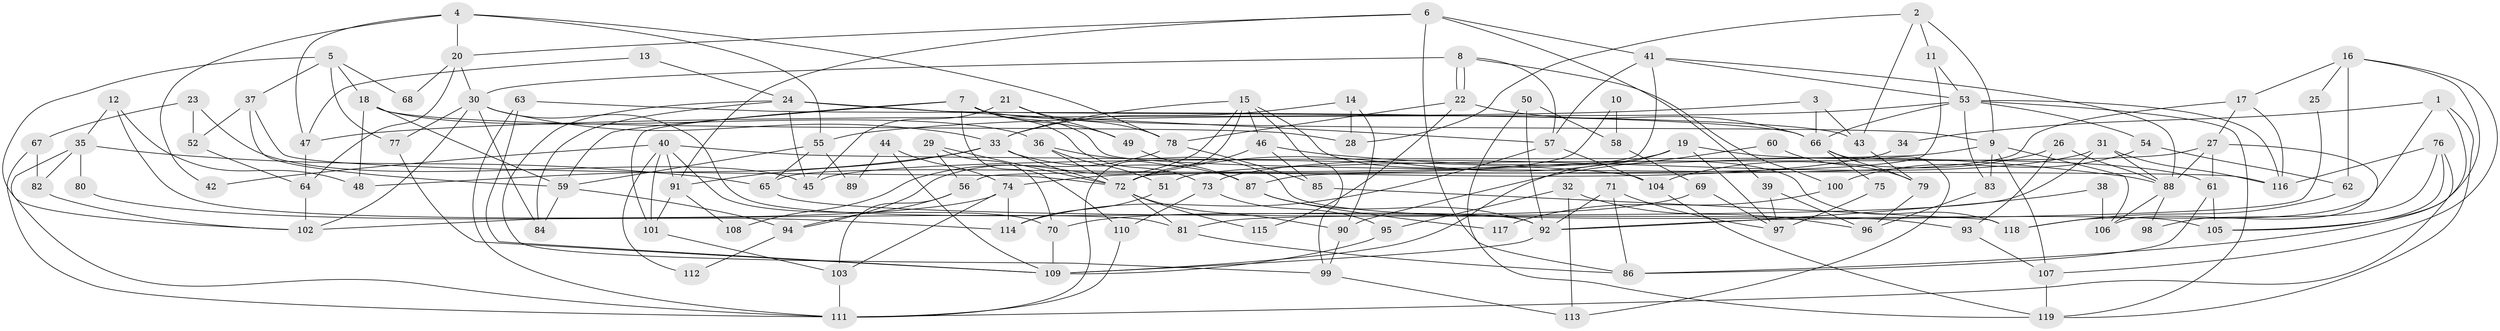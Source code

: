 // Generated by graph-tools (version 1.1) at 2025/50/03/09/25 03:50:13]
// undirected, 119 vertices, 238 edges
graph export_dot {
graph [start="1"]
  node [color=gray90,style=filled];
  1;
  2;
  3;
  4;
  5;
  6;
  7;
  8;
  9;
  10;
  11;
  12;
  13;
  14;
  15;
  16;
  17;
  18;
  19;
  20;
  21;
  22;
  23;
  24;
  25;
  26;
  27;
  28;
  29;
  30;
  31;
  32;
  33;
  34;
  35;
  36;
  37;
  38;
  39;
  40;
  41;
  42;
  43;
  44;
  45;
  46;
  47;
  48;
  49;
  50;
  51;
  52;
  53;
  54;
  55;
  56;
  57;
  58;
  59;
  60;
  61;
  62;
  63;
  64;
  65;
  66;
  67;
  68;
  69;
  70;
  71;
  72;
  73;
  74;
  75;
  76;
  77;
  78;
  79;
  80;
  81;
  82;
  83;
  84;
  85;
  86;
  87;
  88;
  89;
  90;
  91;
  92;
  93;
  94;
  95;
  96;
  97;
  98;
  99;
  100;
  101;
  102;
  103;
  104;
  105;
  106;
  107;
  108;
  109;
  110;
  111;
  112;
  113;
  114;
  115;
  116;
  117;
  118;
  119;
  1 -- 86;
  1 -- 119;
  1 -- 34;
  1 -- 118;
  2 -- 9;
  2 -- 11;
  2 -- 28;
  2 -- 43;
  3 -- 66;
  3 -- 43;
  3 -- 47;
  4 -- 47;
  4 -- 55;
  4 -- 20;
  4 -- 42;
  4 -- 78;
  5 -- 37;
  5 -- 77;
  5 -- 18;
  5 -- 68;
  5 -- 102;
  6 -- 20;
  6 -- 41;
  6 -- 39;
  6 -- 86;
  6 -- 91;
  7 -- 73;
  7 -- 49;
  7 -- 9;
  7 -- 59;
  7 -- 101;
  7 -- 110;
  7 -- 116;
  8 -- 22;
  8 -- 22;
  8 -- 30;
  8 -- 57;
  8 -- 100;
  9 -- 106;
  9 -- 45;
  9 -- 83;
  9 -- 107;
  10 -- 58;
  10 -- 65;
  11 -- 72;
  11 -- 53;
  12 -- 48;
  12 -- 35;
  12 -- 81;
  13 -- 24;
  13 -- 47;
  14 -- 33;
  14 -- 28;
  14 -- 90;
  15 -- 46;
  15 -- 33;
  15 -- 94;
  15 -- 99;
  15 -- 111;
  15 -- 118;
  16 -- 17;
  16 -- 107;
  16 -- 25;
  16 -- 62;
  16 -- 105;
  17 -- 116;
  17 -- 27;
  17 -- 87;
  18 -- 59;
  18 -- 28;
  18 -- 36;
  18 -- 48;
  19 -- 72;
  19 -- 61;
  19 -- 97;
  19 -- 109;
  20 -- 30;
  20 -- 64;
  20 -- 68;
  21 -- 45;
  21 -- 78;
  21 -- 49;
  22 -- 78;
  22 -- 66;
  22 -- 115;
  23 -- 52;
  23 -- 45;
  23 -- 67;
  24 -- 99;
  24 -- 43;
  24 -- 45;
  24 -- 57;
  24 -- 84;
  25 -- 92;
  26 -- 104;
  26 -- 88;
  26 -- 93;
  27 -- 88;
  27 -- 61;
  27 -- 51;
  27 -- 106;
  29 -- 56;
  29 -- 72;
  29 -- 70;
  30 -- 92;
  30 -- 102;
  30 -- 33;
  30 -- 77;
  30 -- 84;
  31 -- 73;
  31 -- 116;
  31 -- 81;
  31 -- 88;
  32 -- 96;
  32 -- 113;
  32 -- 95;
  33 -- 91;
  33 -- 48;
  33 -- 72;
  33 -- 87;
  34 -- 74;
  35 -- 82;
  35 -- 111;
  35 -- 65;
  35 -- 80;
  36 -- 72;
  36 -- 51;
  36 -- 105;
  37 -- 59;
  37 -- 72;
  37 -- 52;
  38 -- 92;
  38 -- 106;
  39 -- 97;
  39 -- 96;
  40 -- 70;
  40 -- 91;
  40 -- 42;
  40 -- 101;
  40 -- 104;
  40 -- 112;
  41 -- 53;
  41 -- 57;
  41 -- 56;
  41 -- 88;
  43 -- 79;
  44 -- 74;
  44 -- 109;
  44 -- 89;
  46 -- 72;
  46 -- 88;
  46 -- 85;
  47 -- 64;
  49 -- 87;
  50 -- 119;
  50 -- 92;
  50 -- 58;
  51 -- 114;
  52 -- 64;
  53 -- 119;
  53 -- 116;
  53 -- 54;
  53 -- 55;
  53 -- 66;
  53 -- 83;
  54 -- 62;
  54 -- 100;
  55 -- 59;
  55 -- 65;
  55 -- 89;
  56 -- 94;
  56 -- 103;
  57 -- 104;
  57 -- 114;
  58 -- 69;
  59 -- 84;
  59 -- 94;
  60 -- 79;
  60 -- 90;
  61 -- 105;
  61 -- 86;
  62 -- 118;
  63 -- 66;
  63 -- 111;
  63 -- 109;
  64 -- 102;
  65 -- 93;
  66 -- 75;
  66 -- 79;
  66 -- 113;
  67 -- 111;
  67 -- 82;
  69 -- 70;
  69 -- 97;
  70 -- 109;
  71 -- 86;
  71 -- 92;
  71 -- 97;
  72 -- 81;
  72 -- 90;
  72 -- 115;
  73 -- 95;
  73 -- 110;
  74 -- 114;
  74 -- 103;
  74 -- 102;
  75 -- 97;
  76 -- 111;
  76 -- 105;
  76 -- 98;
  76 -- 116;
  77 -- 109;
  78 -- 85;
  78 -- 108;
  79 -- 96;
  80 -- 114;
  81 -- 86;
  82 -- 102;
  83 -- 96;
  85 -- 118;
  87 -- 92;
  87 -- 117;
  88 -- 98;
  88 -- 106;
  90 -- 99;
  91 -- 101;
  91 -- 108;
  92 -- 109;
  93 -- 107;
  94 -- 112;
  95 -- 109;
  99 -- 113;
  100 -- 117;
  101 -- 103;
  103 -- 111;
  104 -- 119;
  107 -- 119;
  110 -- 111;
}
